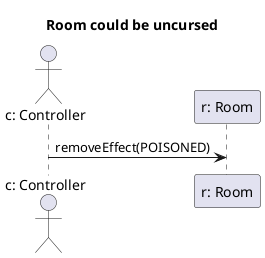 @startuml room_coul_be_uncursed
title Room could be uncursed

actor "c: Controller" as c
participant "r: Room" as r

c -> r: removeEffect(POISONED)


@enduml
